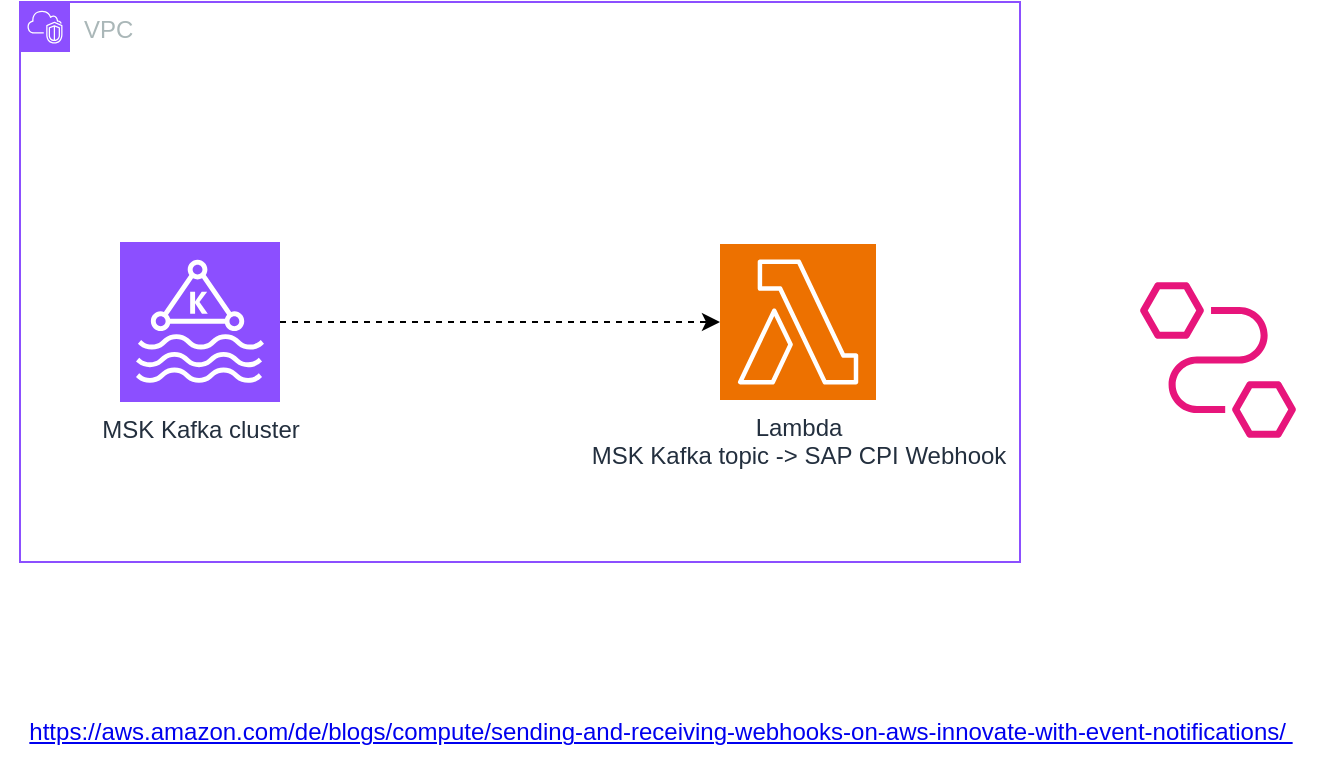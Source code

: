 <mxfile version="24.3.1" type="github">
  <diagram name="Seite-1" id="9gBseFmb6cs3R7AxfvP6">
    <mxGraphModel dx="923" dy="703" grid="1" gridSize="10" guides="1" tooltips="1" connect="1" arrows="1" fold="1" page="1" pageScale="1" pageWidth="827" pageHeight="1169" math="0" shadow="0">
      <root>
        <mxCell id="0" />
        <mxCell id="1" parent="0" />
        <mxCell id="xsF1oiGSLqGWLh3Dt7cL-1" value="VPC" style="points=[[0,0],[0.25,0],[0.5,0],[0.75,0],[1,0],[1,0.25],[1,0.5],[1,0.75],[1,1],[0.75,1],[0.5,1],[0.25,1],[0,1],[0,0.75],[0,0.5],[0,0.25]];outlineConnect=0;gradientColor=none;html=1;whiteSpace=wrap;fontSize=12;fontStyle=0;container=1;pointerEvents=0;collapsible=0;recursiveResize=0;shape=mxgraph.aws4.group;grIcon=mxgraph.aws4.group_vpc2;strokeColor=#8C4FFF;fillColor=none;verticalAlign=top;align=left;spacingLeft=30;fontColor=#AAB7B8;dashed=0;" vertex="1" parent="1">
          <mxGeometry x="60" y="110" width="500" height="280" as="geometry" />
        </mxCell>
        <mxCell id="xsF1oiGSLqGWLh3Dt7cL-4" style="edgeStyle=orthogonalEdgeStyle;rounded=0;orthogonalLoop=1;jettySize=auto;html=1;dashed=1;" edge="1" parent="xsF1oiGSLqGWLh3Dt7cL-1" source="xsF1oiGSLqGWLh3Dt7cL-2" target="xsF1oiGSLqGWLh3Dt7cL-3">
          <mxGeometry relative="1" as="geometry" />
        </mxCell>
        <mxCell id="xsF1oiGSLqGWLh3Dt7cL-2" value="MSK Kafka cluster" style="sketch=0;points=[[0,0,0],[0.25,0,0],[0.5,0,0],[0.75,0,0],[1,0,0],[0,1,0],[0.25,1,0],[0.5,1,0],[0.75,1,0],[1,1,0],[0,0.25,0],[0,0.5,0],[0,0.75,0],[1,0.25,0],[1,0.5,0],[1,0.75,0]];outlineConnect=0;fontColor=#232F3E;fillColor=#8C4FFF;strokeColor=#ffffff;dashed=0;verticalLabelPosition=bottom;verticalAlign=top;align=center;html=1;fontSize=12;fontStyle=0;aspect=fixed;shape=mxgraph.aws4.resourceIcon;resIcon=mxgraph.aws4.managed_streaming_for_kafka;" vertex="1" parent="xsF1oiGSLqGWLh3Dt7cL-1">
          <mxGeometry x="50" y="120" width="80" height="80" as="geometry" />
        </mxCell>
        <mxCell id="xsF1oiGSLqGWLh3Dt7cL-3" value="Lambda&lt;br&gt;MSK Kafka topic -&amp;gt; SAP CPI Webhook" style="sketch=0;points=[[0,0,0],[0.25,0,0],[0.5,0,0],[0.75,0,0],[1,0,0],[0,1,0],[0.25,1,0],[0.5,1,0],[0.75,1,0],[1,1,0],[0,0.25,0],[0,0.5,0],[0,0.75,0],[1,0.25,0],[1,0.5,0],[1,0.75,0]];outlineConnect=0;fontColor=#232F3E;fillColor=#ED7100;strokeColor=#ffffff;dashed=0;verticalLabelPosition=bottom;verticalAlign=top;align=center;html=1;fontSize=12;fontStyle=0;aspect=fixed;shape=mxgraph.aws4.resourceIcon;resIcon=mxgraph.aws4.lambda;" vertex="1" parent="xsF1oiGSLqGWLh3Dt7cL-1">
          <mxGeometry x="350" y="121" width="78" height="78" as="geometry" />
        </mxCell>
        <mxCell id="xsF1oiGSLqGWLh3Dt7cL-5" value="" style="sketch=0;outlineConnect=0;fontColor=#232F3E;gradientColor=none;fillColor=#E7157B;strokeColor=none;dashed=0;verticalLabelPosition=bottom;verticalAlign=top;align=center;html=1;fontSize=12;fontStyle=0;aspect=fixed;pointerEvents=1;shape=mxgraph.aws4.eventbridge_pipes;" vertex="1" parent="1">
          <mxGeometry x="620" y="250" width="78" height="78" as="geometry" />
        </mxCell>
        <mxCell id="xsF1oiGSLqGWLh3Dt7cL-6" value="&lt;a href=&quot;https://aws.amazon.com/de/blogs/compute/sending-and-receiving-webhooks-on-aws-innovate-with-event-notifications/&quot;&gt;https://aws.amazon.com/de/blogs/compute/sending-and-receiving-webhooks-on-aws-innovate-with-event-notifications/&amp;nbsp;&lt;/a&gt;" style="text;html=1;align=center;verticalAlign=middle;resizable=0;points=[];autosize=1;strokeColor=none;fillColor=none;" vertex="1" parent="1">
          <mxGeometry x="50" y="460" width="660" height="30" as="geometry" />
        </mxCell>
      </root>
    </mxGraphModel>
  </diagram>
</mxfile>
